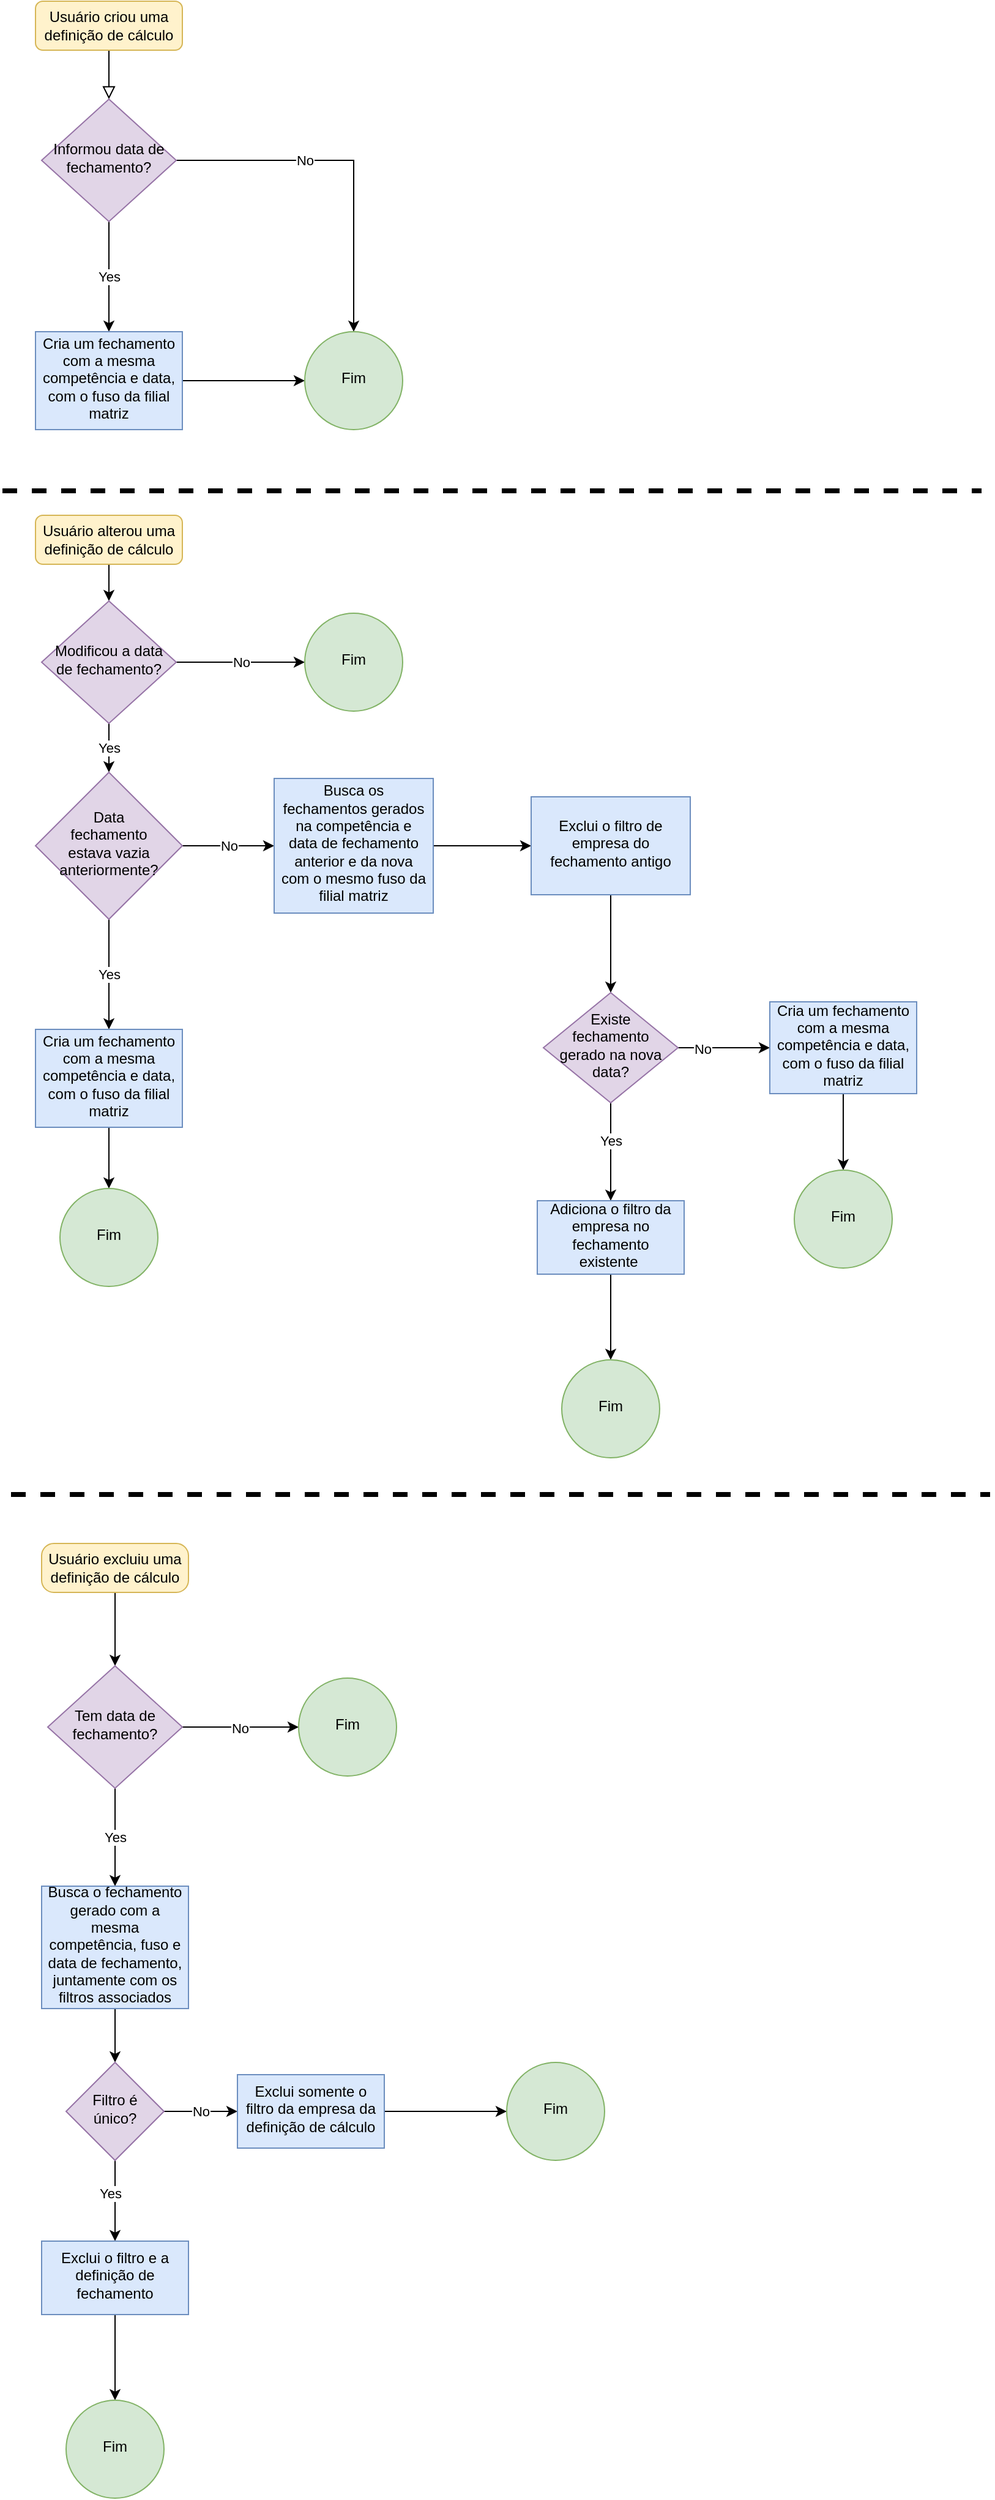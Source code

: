 <mxfile version="24.7.16">
  <diagram id="C5RBs43oDa-KdzZeNtuy" name="Page-1">
    <mxGraphModel dx="1728" dy="943" grid="1" gridSize="10" guides="1" tooltips="1" connect="1" arrows="1" fold="1" page="1" pageScale="1" pageWidth="827" pageHeight="1169" math="0" shadow="0">
      <root>
        <mxCell id="WIyWlLk6GJQsqaUBKTNV-0" />
        <mxCell id="WIyWlLk6GJQsqaUBKTNV-1" parent="WIyWlLk6GJQsqaUBKTNV-0" />
        <mxCell id="WIyWlLk6GJQsqaUBKTNV-2" value="" style="rounded=0;html=1;jettySize=auto;orthogonalLoop=1;fontSize=11;endArrow=block;endFill=0;endSize=8;strokeWidth=1;shadow=0;labelBackgroundColor=none;edgeStyle=orthogonalEdgeStyle;" parent="WIyWlLk6GJQsqaUBKTNV-1" source="WIyWlLk6GJQsqaUBKTNV-3" target="WIyWlLk6GJQsqaUBKTNV-6" edge="1">
          <mxGeometry relative="1" as="geometry" />
        </mxCell>
        <mxCell id="WIyWlLk6GJQsqaUBKTNV-3" value="Usuário criou uma definição de cálculo" style="rounded=1;whiteSpace=wrap;html=1;fontSize=12;glass=0;strokeWidth=1;shadow=0;fillColor=#fff2cc;strokeColor=#d6b656;" parent="WIyWlLk6GJQsqaUBKTNV-1" vertex="1">
          <mxGeometry x="40" y="20" width="120" height="40" as="geometry" />
        </mxCell>
        <mxCell id="56sOd9BN59ItgG_NC_10-18" value="Yes" style="edgeStyle=orthogonalEdgeStyle;rounded=0;orthogonalLoop=1;jettySize=auto;html=1;" edge="1" parent="WIyWlLk6GJQsqaUBKTNV-1" source="WIyWlLk6GJQsqaUBKTNV-6" target="56sOd9BN59ItgG_NC_10-17">
          <mxGeometry relative="1" as="geometry" />
        </mxCell>
        <mxCell id="56sOd9BN59ItgG_NC_10-22" value="" style="edgeStyle=orthogonalEdgeStyle;rounded=0;orthogonalLoop=1;jettySize=auto;html=1;" edge="1" parent="WIyWlLk6GJQsqaUBKTNV-1" source="WIyWlLk6GJQsqaUBKTNV-6" target="56sOd9BN59ItgG_NC_10-21">
          <mxGeometry relative="1" as="geometry" />
        </mxCell>
        <mxCell id="56sOd9BN59ItgG_NC_10-25" value="No" style="edgeLabel;html=1;align=center;verticalAlign=middle;resizable=0;points=[];" vertex="1" connectable="0" parent="56sOd9BN59ItgG_NC_10-22">
          <mxGeometry x="-0.263" relative="1" as="geometry">
            <mxPoint as="offset" />
          </mxGeometry>
        </mxCell>
        <mxCell id="WIyWlLk6GJQsqaUBKTNV-6" value="Informou data de fechamento?" style="rhombus;whiteSpace=wrap;html=1;shadow=0;fontFamily=Helvetica;fontSize=12;align=center;strokeWidth=1;spacing=6;spacingTop=-4;fillColor=#e1d5e7;strokeColor=#9673a6;" parent="WIyWlLk6GJQsqaUBKTNV-1" vertex="1">
          <mxGeometry x="45" y="100" width="110" height="100" as="geometry" />
        </mxCell>
        <mxCell id="56sOd9BN59ItgG_NC_10-7" style="edgeStyle=orthogonalEdgeStyle;rounded=0;orthogonalLoop=1;jettySize=auto;html=1;" edge="1" parent="WIyWlLk6GJQsqaUBKTNV-1" source="56sOd9BN59ItgG_NC_10-4" target="56sOd9BN59ItgG_NC_10-5">
          <mxGeometry relative="1" as="geometry" />
        </mxCell>
        <mxCell id="56sOd9BN59ItgG_NC_10-4" value="Usuário alterou uma definição de cálculo" style="rounded=1;whiteSpace=wrap;html=1;fontSize=12;glass=0;strokeWidth=1;shadow=0;fillColor=#fff2cc;strokeColor=#d6b656;" vertex="1" parent="WIyWlLk6GJQsqaUBKTNV-1">
          <mxGeometry x="40" y="440" width="120" height="40" as="geometry" />
        </mxCell>
        <mxCell id="56sOd9BN59ItgG_NC_10-9" value="No" style="edgeStyle=orthogonalEdgeStyle;rounded=0;orthogonalLoop=1;jettySize=auto;html=1;" edge="1" parent="WIyWlLk6GJQsqaUBKTNV-1" source="56sOd9BN59ItgG_NC_10-5" target="56sOd9BN59ItgG_NC_10-8">
          <mxGeometry relative="1" as="geometry" />
        </mxCell>
        <mxCell id="56sOd9BN59ItgG_NC_10-11" value="Yes" style="edgeStyle=orthogonalEdgeStyle;rounded=0;orthogonalLoop=1;jettySize=auto;html=1;" edge="1" parent="WIyWlLk6GJQsqaUBKTNV-1" source="56sOd9BN59ItgG_NC_10-5" target="56sOd9BN59ItgG_NC_10-10">
          <mxGeometry relative="1" as="geometry" />
        </mxCell>
        <mxCell id="56sOd9BN59ItgG_NC_10-5" value="Modificou a data de fechamento?" style="rhombus;whiteSpace=wrap;html=1;shadow=0;fontFamily=Helvetica;fontSize=12;align=center;strokeWidth=1;spacing=6;spacingTop=-4;fillColor=#e1d5e7;strokeColor=#9673a6;" vertex="1" parent="WIyWlLk6GJQsqaUBKTNV-1">
          <mxGeometry x="45" y="510" width="110" height="100" as="geometry" />
        </mxCell>
        <mxCell id="56sOd9BN59ItgG_NC_10-8" value="Fim" style="ellipse;whiteSpace=wrap;html=1;shadow=0;strokeWidth=1;spacing=6;spacingTop=-4;fillColor=#d5e8d4;strokeColor=#82b366;" vertex="1" parent="WIyWlLk6GJQsqaUBKTNV-1">
          <mxGeometry x="260" y="520" width="80" height="80" as="geometry" />
        </mxCell>
        <mxCell id="56sOd9BN59ItgG_NC_10-15" value="No" style="edgeStyle=orthogonalEdgeStyle;rounded=0;orthogonalLoop=1;jettySize=auto;html=1;" edge="1" parent="WIyWlLk6GJQsqaUBKTNV-1" source="56sOd9BN59ItgG_NC_10-10" target="56sOd9BN59ItgG_NC_10-14">
          <mxGeometry x="0.013" relative="1" as="geometry">
            <mxPoint as="offset" />
          </mxGeometry>
        </mxCell>
        <mxCell id="56sOd9BN59ItgG_NC_10-30" value="Yes" style="edgeStyle=orthogonalEdgeStyle;rounded=0;orthogonalLoop=1;jettySize=auto;html=1;" edge="1" parent="WIyWlLk6GJQsqaUBKTNV-1" source="56sOd9BN59ItgG_NC_10-10" target="56sOd9BN59ItgG_NC_10-29">
          <mxGeometry relative="1" as="geometry" />
        </mxCell>
        <mxCell id="56sOd9BN59ItgG_NC_10-10" value="Data&lt;div&gt;fechamento&lt;/div&gt;&lt;div&gt;estava vazia anteriormente?&lt;/div&gt;" style="rhombus;whiteSpace=wrap;html=1;shadow=0;fontFamily=Helvetica;fontSize=12;align=center;strokeWidth=1;spacing=6;spacingTop=-4;fillColor=#e1d5e7;strokeColor=#9673a6;" vertex="1" parent="WIyWlLk6GJQsqaUBKTNV-1">
          <mxGeometry x="40" y="650" width="120" height="120" as="geometry" />
        </mxCell>
        <mxCell id="56sOd9BN59ItgG_NC_10-35" value="" style="edgeStyle=orthogonalEdgeStyle;rounded=0;orthogonalLoop=1;jettySize=auto;html=1;" edge="1" parent="WIyWlLk6GJQsqaUBKTNV-1" source="56sOd9BN59ItgG_NC_10-14" target="56sOd9BN59ItgG_NC_10-34">
          <mxGeometry relative="1" as="geometry" />
        </mxCell>
        <mxCell id="56sOd9BN59ItgG_NC_10-14" value="Busca os fechamentos gerados&lt;div&gt;na competência e data de fechamento anterior e da nova&lt;/div&gt;&lt;div&gt;com o mesmo fuso da filial matriz&lt;/div&gt;" style="whiteSpace=wrap;html=1;shadow=0;strokeWidth=1;spacing=6;spacingTop=-4;fillColor=#dae8fc;strokeColor=#6c8ebf;" vertex="1" parent="WIyWlLk6GJQsqaUBKTNV-1">
          <mxGeometry x="235" y="655" width="130" height="110" as="geometry" />
        </mxCell>
        <mxCell id="56sOd9BN59ItgG_NC_10-24" style="edgeStyle=orthogonalEdgeStyle;rounded=0;orthogonalLoop=1;jettySize=auto;html=1;" edge="1" parent="WIyWlLk6GJQsqaUBKTNV-1" source="56sOd9BN59ItgG_NC_10-17" target="56sOd9BN59ItgG_NC_10-21">
          <mxGeometry relative="1" as="geometry" />
        </mxCell>
        <mxCell id="56sOd9BN59ItgG_NC_10-17" value="Cria um fechamento com a mesma competência e data, com o fuso da filial matriz" style="whiteSpace=wrap;html=1;shadow=0;strokeWidth=1;spacing=6;spacingTop=-4;fillColor=#dae8fc;strokeColor=#6c8ebf;" vertex="1" parent="WIyWlLk6GJQsqaUBKTNV-1">
          <mxGeometry x="40" y="290" width="120" height="80" as="geometry" />
        </mxCell>
        <mxCell id="56sOd9BN59ItgG_NC_10-21" value="Fim" style="ellipse;whiteSpace=wrap;html=1;shadow=0;strokeWidth=1;spacing=6;spacingTop=-4;fillColor=#d5e8d4;strokeColor=#82b366;" vertex="1" parent="WIyWlLk6GJQsqaUBKTNV-1">
          <mxGeometry x="260" y="290" width="80" height="80" as="geometry" />
        </mxCell>
        <mxCell id="56sOd9BN59ItgG_NC_10-33" value="" style="edgeStyle=orthogonalEdgeStyle;rounded=0;orthogonalLoop=1;jettySize=auto;html=1;" edge="1" parent="WIyWlLk6GJQsqaUBKTNV-1" source="56sOd9BN59ItgG_NC_10-29" target="56sOd9BN59ItgG_NC_10-32">
          <mxGeometry relative="1" as="geometry" />
        </mxCell>
        <mxCell id="56sOd9BN59ItgG_NC_10-29" value="Cria um fechamento com a mesma competência e data, com o fuso da filial matriz" style="whiteSpace=wrap;html=1;shadow=0;strokeWidth=1;spacing=6;spacingTop=-4;fillColor=#dae8fc;strokeColor=#6c8ebf;" vertex="1" parent="WIyWlLk6GJQsqaUBKTNV-1">
          <mxGeometry x="40" y="860" width="120" height="80" as="geometry" />
        </mxCell>
        <mxCell id="56sOd9BN59ItgG_NC_10-32" value="Fim" style="ellipse;whiteSpace=wrap;html=1;shadow=0;strokeWidth=1;spacing=6;spacingTop=-4;fillColor=#d5e8d4;strokeColor=#82b366;" vertex="1" parent="WIyWlLk6GJQsqaUBKTNV-1">
          <mxGeometry x="60" y="990" width="80" height="80" as="geometry" />
        </mxCell>
        <mxCell id="56sOd9BN59ItgG_NC_10-37" value="" style="edgeStyle=orthogonalEdgeStyle;rounded=0;orthogonalLoop=1;jettySize=auto;html=1;" edge="1" parent="WIyWlLk6GJQsqaUBKTNV-1" source="56sOd9BN59ItgG_NC_10-34" target="56sOd9BN59ItgG_NC_10-36">
          <mxGeometry relative="1" as="geometry" />
        </mxCell>
        <mxCell id="56sOd9BN59ItgG_NC_10-34" value="Exclui o filtro de empresa do fechamento antigo" style="whiteSpace=wrap;html=1;shadow=0;strokeWidth=1;spacing=6;spacingTop=-4;fillColor=#dae8fc;strokeColor=#6c8ebf;" vertex="1" parent="WIyWlLk6GJQsqaUBKTNV-1">
          <mxGeometry x="445" y="670" width="130" height="80" as="geometry" />
        </mxCell>
        <mxCell id="56sOd9BN59ItgG_NC_10-39" value="" style="edgeStyle=orthogonalEdgeStyle;rounded=0;orthogonalLoop=1;jettySize=auto;html=1;" edge="1" parent="WIyWlLk6GJQsqaUBKTNV-1" source="56sOd9BN59ItgG_NC_10-36" target="56sOd9BN59ItgG_NC_10-38">
          <mxGeometry relative="1" as="geometry" />
        </mxCell>
        <mxCell id="56sOd9BN59ItgG_NC_10-40" value="Yes" style="edgeLabel;html=1;align=center;verticalAlign=middle;resizable=0;points=[];" vertex="1" connectable="0" parent="56sOd9BN59ItgG_NC_10-39">
          <mxGeometry x="-0.225" relative="1" as="geometry">
            <mxPoint as="offset" />
          </mxGeometry>
        </mxCell>
        <mxCell id="56sOd9BN59ItgG_NC_10-46" value="" style="edgeStyle=orthogonalEdgeStyle;rounded=0;orthogonalLoop=1;jettySize=auto;html=1;" edge="1" parent="WIyWlLk6GJQsqaUBKTNV-1" source="56sOd9BN59ItgG_NC_10-36" target="56sOd9BN59ItgG_NC_10-45">
          <mxGeometry relative="1" as="geometry" />
        </mxCell>
        <mxCell id="56sOd9BN59ItgG_NC_10-47" value="No" style="edgeLabel;html=1;align=center;verticalAlign=middle;resizable=0;points=[];" vertex="1" connectable="0" parent="56sOd9BN59ItgG_NC_10-46">
          <mxGeometry x="-0.467" y="-1" relative="1" as="geometry">
            <mxPoint as="offset" />
          </mxGeometry>
        </mxCell>
        <mxCell id="56sOd9BN59ItgG_NC_10-36" value="Existe&lt;div&gt;fechamento gerado na nova data?&lt;/div&gt;" style="rhombus;whiteSpace=wrap;html=1;shadow=0;strokeWidth=1;spacing=6;spacingTop=-4;fillColor=#e1d5e7;strokeColor=#9673a6;" vertex="1" parent="WIyWlLk6GJQsqaUBKTNV-1">
          <mxGeometry x="455" y="830" width="110" height="90" as="geometry" />
        </mxCell>
        <mxCell id="56sOd9BN59ItgG_NC_10-44" value="" style="edgeStyle=orthogonalEdgeStyle;rounded=0;orthogonalLoop=1;jettySize=auto;html=1;" edge="1" parent="WIyWlLk6GJQsqaUBKTNV-1" source="56sOd9BN59ItgG_NC_10-38" target="56sOd9BN59ItgG_NC_10-43">
          <mxGeometry relative="1" as="geometry" />
        </mxCell>
        <mxCell id="56sOd9BN59ItgG_NC_10-38" value="Adiciona o filtro da empresa no fechamento existente&amp;nbsp;" style="whiteSpace=wrap;html=1;shadow=0;strokeWidth=1;spacing=6;spacingTop=-4;fillColor=#dae8fc;strokeColor=#6c8ebf;" vertex="1" parent="WIyWlLk6GJQsqaUBKTNV-1">
          <mxGeometry x="450" y="1000" width="120" height="60" as="geometry" />
        </mxCell>
        <mxCell id="56sOd9BN59ItgG_NC_10-43" value="Fim" style="ellipse;whiteSpace=wrap;html=1;shadow=0;strokeWidth=1;spacing=6;spacingTop=-4;fillColor=#d5e8d4;strokeColor=#82b366;" vertex="1" parent="WIyWlLk6GJQsqaUBKTNV-1">
          <mxGeometry x="470" y="1130" width="80" height="80" as="geometry" />
        </mxCell>
        <mxCell id="56sOd9BN59ItgG_NC_10-49" value="" style="edgeStyle=orthogonalEdgeStyle;rounded=0;orthogonalLoop=1;jettySize=auto;html=1;" edge="1" parent="WIyWlLk6GJQsqaUBKTNV-1" source="56sOd9BN59ItgG_NC_10-45" target="56sOd9BN59ItgG_NC_10-48">
          <mxGeometry relative="1" as="geometry" />
        </mxCell>
        <mxCell id="56sOd9BN59ItgG_NC_10-45" value="Cria um fechamento com a mesma competência e data, com o fuso da filial matriz" style="whiteSpace=wrap;html=1;shadow=0;strokeWidth=1;spacing=6;spacingTop=-4;fillColor=#dae8fc;strokeColor=#6c8ebf;" vertex="1" parent="WIyWlLk6GJQsqaUBKTNV-1">
          <mxGeometry x="640" y="837.5" width="120" height="75" as="geometry" />
        </mxCell>
        <mxCell id="56sOd9BN59ItgG_NC_10-48" value="Fim" style="ellipse;whiteSpace=wrap;html=1;shadow=0;strokeWidth=1;spacing=6;spacingTop=-4;fillColor=#d5e8d4;strokeColor=#82b366;" vertex="1" parent="WIyWlLk6GJQsqaUBKTNV-1">
          <mxGeometry x="660" y="975" width="80" height="80" as="geometry" />
        </mxCell>
        <mxCell id="56sOd9BN59ItgG_NC_10-60" style="edgeStyle=orthogonalEdgeStyle;rounded=0;orthogonalLoop=1;jettySize=auto;html=1;entryX=0.5;entryY=0;entryDx=0;entryDy=0;" edge="1" parent="WIyWlLk6GJQsqaUBKTNV-1" source="56sOd9BN59ItgG_NC_10-50" target="56sOd9BN59ItgG_NC_10-59">
          <mxGeometry relative="1" as="geometry" />
        </mxCell>
        <mxCell id="56sOd9BN59ItgG_NC_10-50" value="Usuário excluiu uma definição de cálculo" style="rounded=1;whiteSpace=wrap;html=1;fontSize=12;glass=0;strokeWidth=1;shadow=0;arcSize=25;fillColor=#fff2cc;strokeColor=#d6b656;" vertex="1" parent="WIyWlLk6GJQsqaUBKTNV-1">
          <mxGeometry x="45" y="1280" width="120" height="40" as="geometry" />
        </mxCell>
        <mxCell id="56sOd9BN59ItgG_NC_10-62" value="" style="edgeStyle=orthogonalEdgeStyle;rounded=0;orthogonalLoop=1;jettySize=auto;html=1;" edge="1" parent="WIyWlLk6GJQsqaUBKTNV-1" source="56sOd9BN59ItgG_NC_10-59" target="56sOd9BN59ItgG_NC_10-61">
          <mxGeometry relative="1" as="geometry" />
        </mxCell>
        <mxCell id="56sOd9BN59ItgG_NC_10-63" value="No" style="edgeLabel;html=1;align=center;verticalAlign=middle;resizable=0;points=[];" vertex="1" connectable="0" parent="56sOd9BN59ItgG_NC_10-62">
          <mxGeometry x="-0.011" y="-1" relative="1" as="geometry">
            <mxPoint as="offset" />
          </mxGeometry>
        </mxCell>
        <mxCell id="56sOd9BN59ItgG_NC_10-65" value="Yes" style="edgeStyle=orthogonalEdgeStyle;rounded=0;orthogonalLoop=1;jettySize=auto;html=1;" edge="1" parent="WIyWlLk6GJQsqaUBKTNV-1" source="56sOd9BN59ItgG_NC_10-59" target="56sOd9BN59ItgG_NC_10-64">
          <mxGeometry relative="1" as="geometry" />
        </mxCell>
        <mxCell id="56sOd9BN59ItgG_NC_10-59" value="Tem data de fechamento?" style="rhombus;whiteSpace=wrap;html=1;shadow=0;fontFamily=Helvetica;fontSize=12;align=center;strokeWidth=1;spacing=6;spacingTop=-4;fillColor=#e1d5e7;strokeColor=#9673a6;" vertex="1" parent="WIyWlLk6GJQsqaUBKTNV-1">
          <mxGeometry x="50" y="1380" width="110" height="100" as="geometry" />
        </mxCell>
        <mxCell id="56sOd9BN59ItgG_NC_10-61" value="Fim" style="ellipse;whiteSpace=wrap;html=1;shadow=0;strokeWidth=1;spacing=6;spacingTop=-4;fillColor=#d5e8d4;strokeColor=#82b366;" vertex="1" parent="WIyWlLk6GJQsqaUBKTNV-1">
          <mxGeometry x="255" y="1390" width="80" height="80" as="geometry" />
        </mxCell>
        <mxCell id="56sOd9BN59ItgG_NC_10-67" value="" style="edgeStyle=orthogonalEdgeStyle;rounded=0;orthogonalLoop=1;jettySize=auto;html=1;" edge="1" parent="WIyWlLk6GJQsqaUBKTNV-1" source="56sOd9BN59ItgG_NC_10-64" target="56sOd9BN59ItgG_NC_10-66">
          <mxGeometry relative="1" as="geometry" />
        </mxCell>
        <mxCell id="56sOd9BN59ItgG_NC_10-64" value="Busca o fechamento gerado com a mesma competência, fuso e data de fechamento, juntamente com os filtros associados" style="whiteSpace=wrap;html=1;shadow=0;strokeWidth=1;spacing=6;spacingTop=-4;fillColor=#dae8fc;strokeColor=#6c8ebf;" vertex="1" parent="WIyWlLk6GJQsqaUBKTNV-1">
          <mxGeometry x="45" y="1560" width="120" height="100" as="geometry" />
        </mxCell>
        <mxCell id="56sOd9BN59ItgG_NC_10-69" value="No" style="edgeStyle=orthogonalEdgeStyle;rounded=0;orthogonalLoop=1;jettySize=auto;html=1;" edge="1" parent="WIyWlLk6GJQsqaUBKTNV-1" source="56sOd9BN59ItgG_NC_10-66" target="56sOd9BN59ItgG_NC_10-68">
          <mxGeometry relative="1" as="geometry" />
        </mxCell>
        <mxCell id="56sOd9BN59ItgG_NC_10-73" value="" style="edgeStyle=orthogonalEdgeStyle;rounded=0;orthogonalLoop=1;jettySize=auto;html=1;" edge="1" parent="WIyWlLk6GJQsqaUBKTNV-1" source="56sOd9BN59ItgG_NC_10-66" target="56sOd9BN59ItgG_NC_10-72">
          <mxGeometry relative="1" as="geometry" />
        </mxCell>
        <mxCell id="56sOd9BN59ItgG_NC_10-76" value="Yes" style="edgeLabel;html=1;align=center;verticalAlign=middle;resizable=0;points=[];" vertex="1" connectable="0" parent="56sOd9BN59ItgG_NC_10-73">
          <mxGeometry x="-0.2" y="-4" relative="1" as="geometry">
            <mxPoint as="offset" />
          </mxGeometry>
        </mxCell>
        <mxCell id="56sOd9BN59ItgG_NC_10-66" value="Filtro é único?" style="rhombus;whiteSpace=wrap;html=1;shadow=0;strokeWidth=1;spacing=6;spacingTop=-4;fillColor=#e1d5e7;strokeColor=#9673a6;" vertex="1" parent="WIyWlLk6GJQsqaUBKTNV-1">
          <mxGeometry x="65" y="1704" width="80" height="80" as="geometry" />
        </mxCell>
        <mxCell id="56sOd9BN59ItgG_NC_10-71" value="" style="edgeStyle=orthogonalEdgeStyle;rounded=0;orthogonalLoop=1;jettySize=auto;html=1;" edge="1" parent="WIyWlLk6GJQsqaUBKTNV-1" source="56sOd9BN59ItgG_NC_10-68" target="56sOd9BN59ItgG_NC_10-70">
          <mxGeometry relative="1" as="geometry" />
        </mxCell>
        <mxCell id="56sOd9BN59ItgG_NC_10-68" value="Exclui somente o filtro da empresa da definição de cálculo" style="whiteSpace=wrap;html=1;shadow=0;strokeWidth=1;spacing=6;spacingTop=-4;fillColor=#dae8fc;strokeColor=#6c8ebf;" vertex="1" parent="WIyWlLk6GJQsqaUBKTNV-1">
          <mxGeometry x="205" y="1714" width="120" height="60" as="geometry" />
        </mxCell>
        <mxCell id="56sOd9BN59ItgG_NC_10-70" value="Fim" style="ellipse;whiteSpace=wrap;html=1;shadow=0;strokeWidth=1;spacing=6;spacingTop=-4;fillColor=#d5e8d4;strokeColor=#82b366;" vertex="1" parent="WIyWlLk6GJQsqaUBKTNV-1">
          <mxGeometry x="425" y="1704" width="80" height="80" as="geometry" />
        </mxCell>
        <mxCell id="56sOd9BN59ItgG_NC_10-75" value="" style="edgeStyle=orthogonalEdgeStyle;rounded=0;orthogonalLoop=1;jettySize=auto;html=1;" edge="1" parent="WIyWlLk6GJQsqaUBKTNV-1" source="56sOd9BN59ItgG_NC_10-72" target="56sOd9BN59ItgG_NC_10-74">
          <mxGeometry relative="1" as="geometry" />
        </mxCell>
        <mxCell id="56sOd9BN59ItgG_NC_10-72" value="Exclui o filtro e a definição de fechamento" style="whiteSpace=wrap;html=1;shadow=0;strokeWidth=1;spacing=6;spacingTop=-4;fillColor=#dae8fc;strokeColor=#6c8ebf;" vertex="1" parent="WIyWlLk6GJQsqaUBKTNV-1">
          <mxGeometry x="45" y="1850" width="120" height="60" as="geometry" />
        </mxCell>
        <mxCell id="56sOd9BN59ItgG_NC_10-74" value="Fim" style="ellipse;whiteSpace=wrap;html=1;shadow=0;strokeWidth=1;spacing=6;spacingTop=-4;fillColor=#d5e8d4;strokeColor=#82b366;" vertex="1" parent="WIyWlLk6GJQsqaUBKTNV-1">
          <mxGeometry x="65" y="1980" width="80" height="80" as="geometry" />
        </mxCell>
        <mxCell id="56sOd9BN59ItgG_NC_10-78" value="" style="endArrow=none;dashed=1;html=1;rounded=0;strokeWidth=4;" edge="1" parent="WIyWlLk6GJQsqaUBKTNV-1">
          <mxGeometry width="50" height="50" relative="1" as="geometry">
            <mxPoint x="20" y="1240" as="sourcePoint" />
            <mxPoint x="820" y="1240" as="targetPoint" />
            <Array as="points" />
          </mxGeometry>
        </mxCell>
        <mxCell id="56sOd9BN59ItgG_NC_10-79" value="" style="endArrow=none;dashed=1;html=1;rounded=0;strokeWidth=4;" edge="1" parent="WIyWlLk6GJQsqaUBKTNV-1">
          <mxGeometry width="50" height="50" relative="1" as="geometry">
            <mxPoint x="13" y="420" as="sourcePoint" />
            <mxPoint x="813" y="420" as="targetPoint" />
            <Array as="points" />
          </mxGeometry>
        </mxCell>
      </root>
    </mxGraphModel>
  </diagram>
</mxfile>
